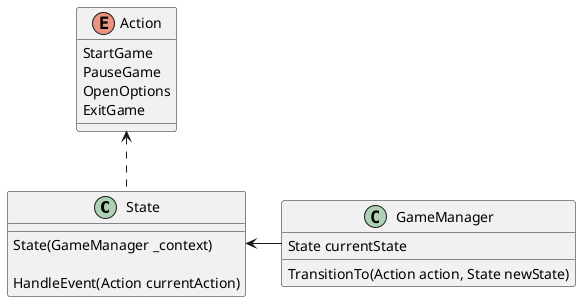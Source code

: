 @startuml state_diagram
allow_mixing

class State {
  State(GameManager _context)

  HandleEvent(Action currentAction)
}

class GameManager {
  State currentState

  TransitionTo(Action action, State newState)
}

State <- GameManager

enum Action
{
    StartGame
    PauseGame
    OpenOptions
    ExitGame
}

Action <.. State

@enduml